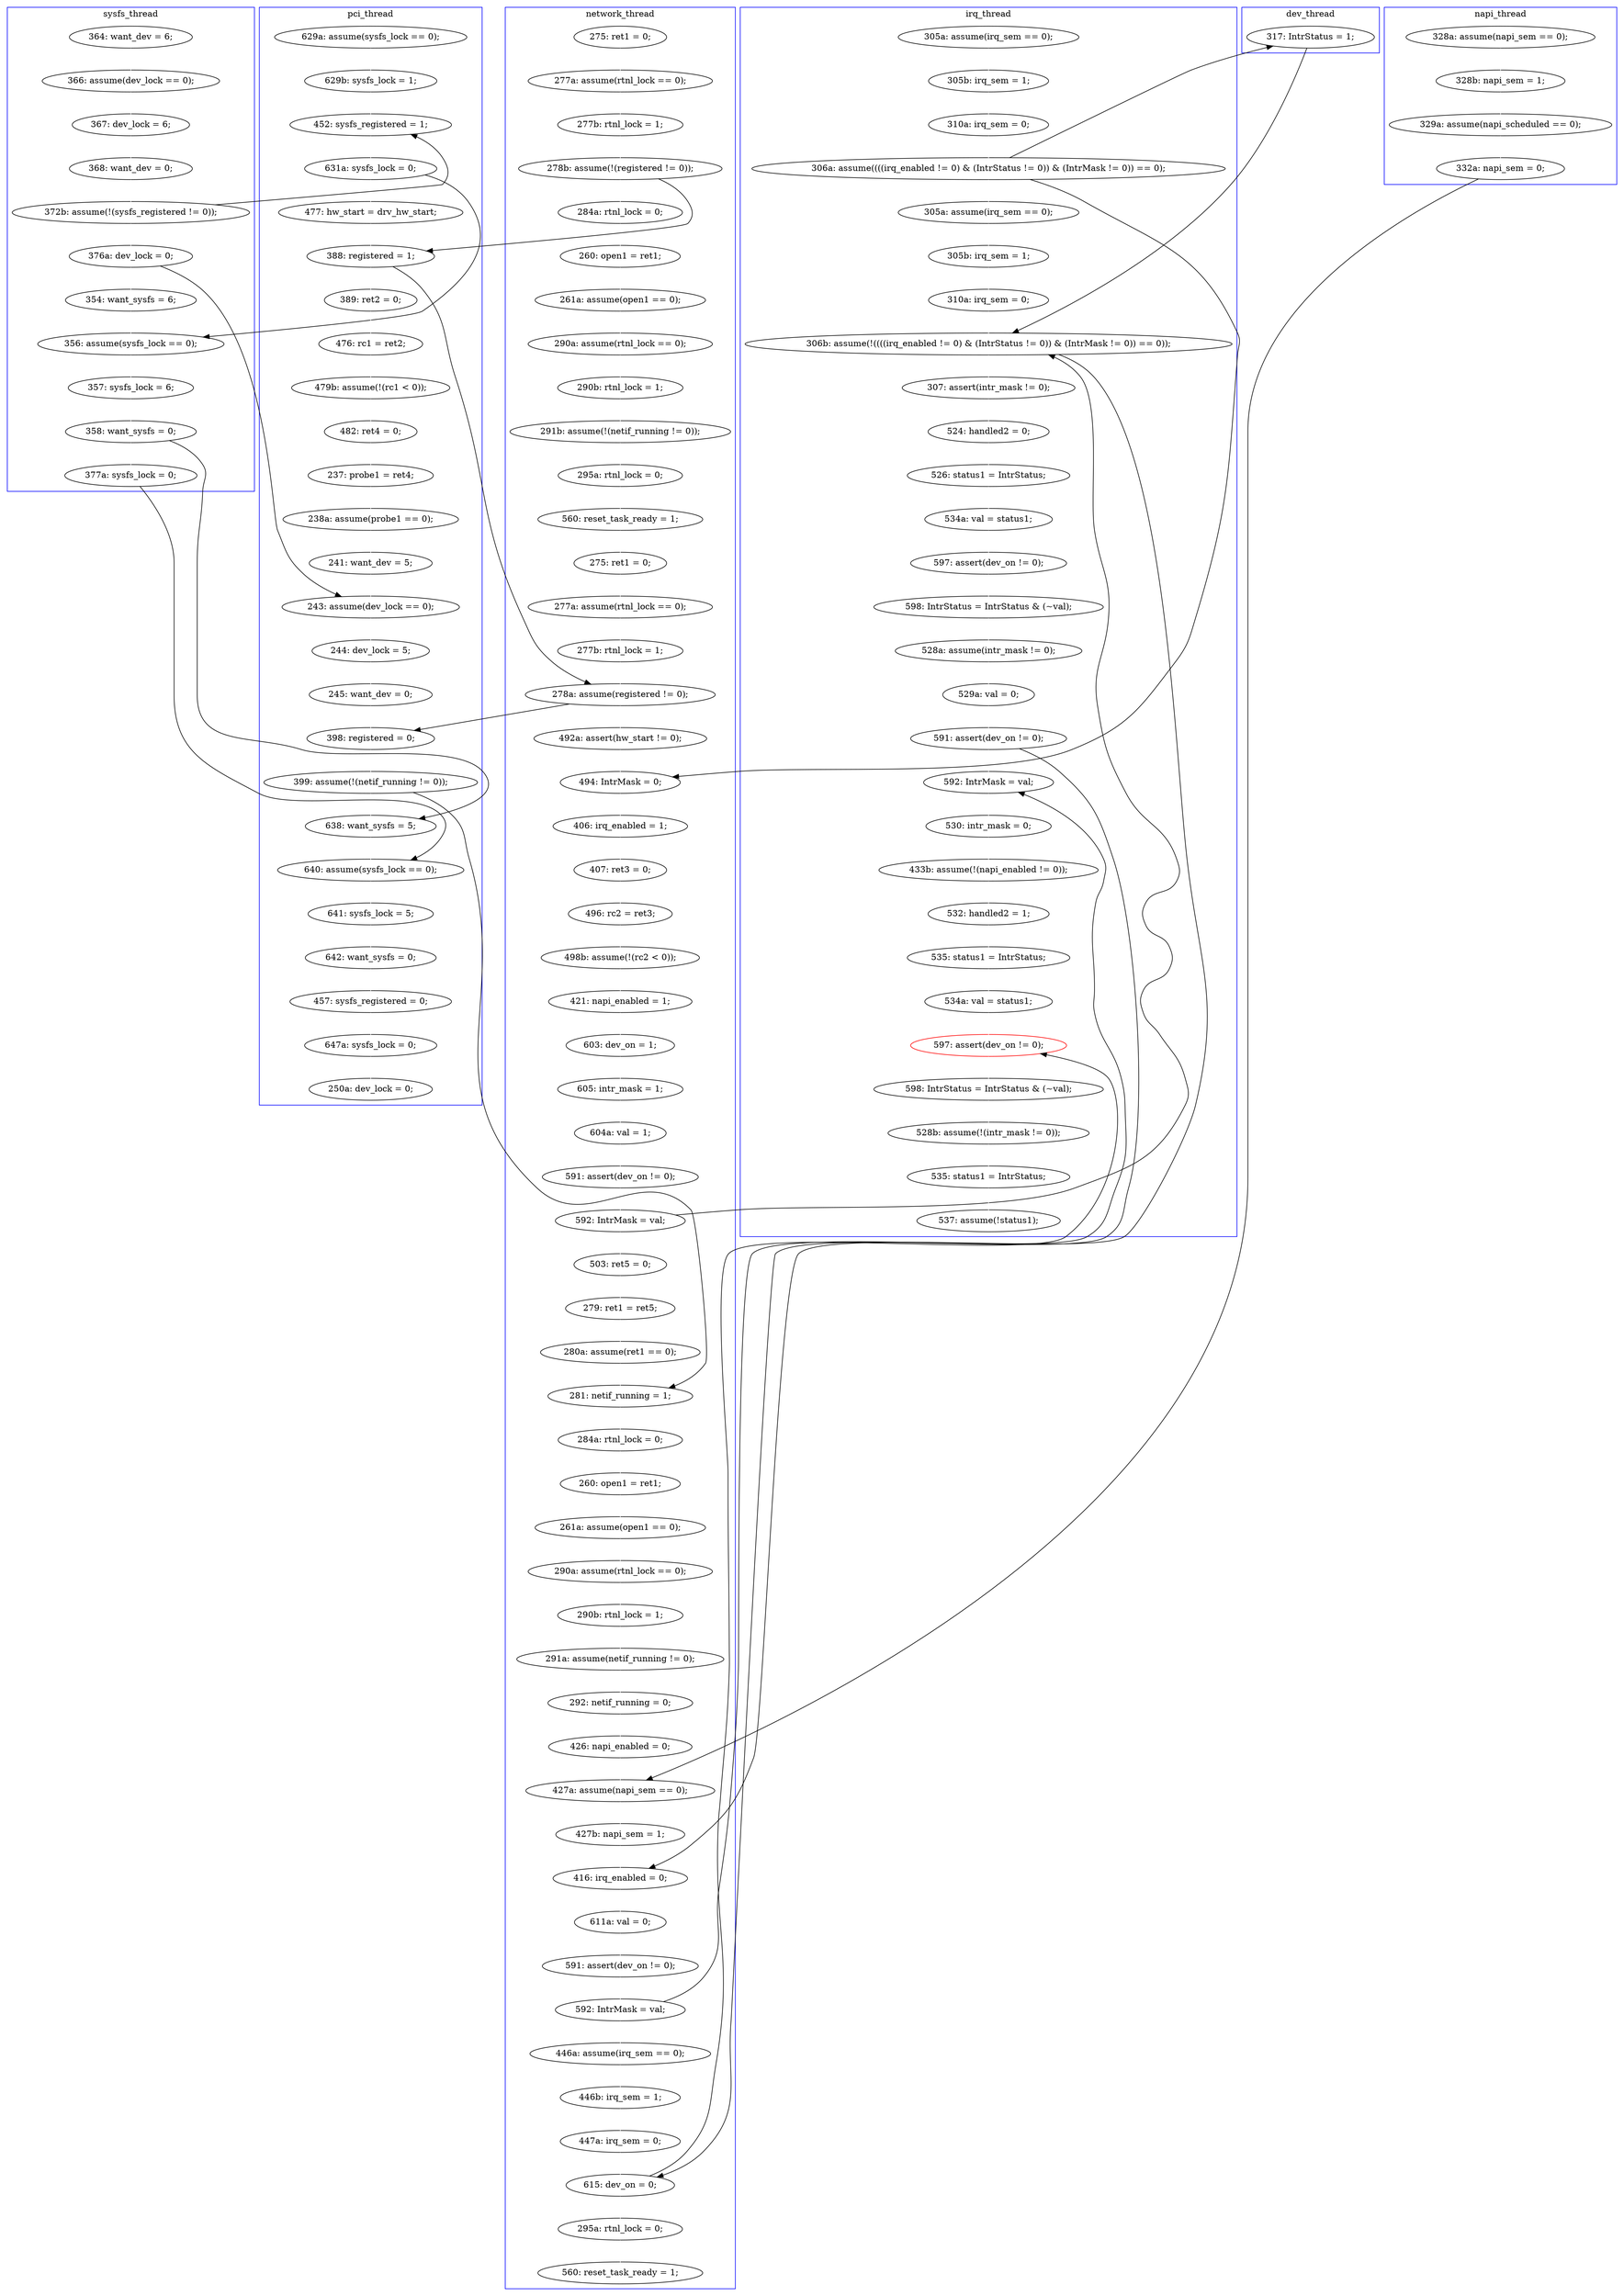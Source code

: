 digraph Counterexample {
	142 -> 143 [color = white, style = solid]
	211 -> 236 [color = white, style = solid]
	51 -> 53 [color = white, style = solid]
	234 -> 251 [color = white, style = solid]
	76 -> 77 [color = white, style = solid]
	213 -> 214 [color = white, style = solid]
	127 -> 162 [color = black, style = solid, constraint = false]
	189 -> 193 [color = white, style = solid]
	68 -> 70 [color = white, style = solid]
	199 -> 233 [color = white, style = solid]
	233 -> 234 [color = white, style = solid]
	35 -> 137 [color = black, style = solid, constraint = false]
	122 -> 123 [color = white, style = solid]
	128 -> 129 [color = black, style = solid, constraint = false]
	70 -> 80 [color = white, style = solid]
	60 -> 61 [color = white, style = solid]
	33 -> 35 [color = white, style = solid]
	150 -> 164 [color = white, style = solid]
	57 -> 75 [color = white, style = solid]
	170 -> 171 [color = white, style = solid]
	278 -> 280 [color = white, style = solid]
	259 -> 285 [color = black, style = solid, constraint = false]
	256 -> 259 [color = white, style = solid]
	173 -> 174 [color = white, style = solid]
	44 -> 110 [color = black, style = solid, constraint = false]
	177 -> 180 [color = white, style = solid]
	241 -> 244 [color = white, style = solid]
	99 -> 101 [color = white, style = solid]
	202 -> 205 [color = white, style = solid]
	136 -> 137 [color = white, style = solid]
	173 -> 232 [color = black, style = solid, constraint = false]
	290 -> 300 [color = white, style = solid]
	193 -> 202 [color = white, style = solid]
	92 -> 113 [color = white, style = solid]
	166 -> 170 [color = white, style = solid]
	94 -> 99 [color = white, style = solid]
	118 -> 119 [color = white, style = solid]
	87 -> 173 [color = black, style = solid, constraint = false]
	35 -> 87 [color = black, style = solid, constraint = false]
	35 -> 153 [color = white, style = solid]
	29 -> 30 [color = white, style = solid]
	209 -> 210 [color = white, style = solid]
	144 -> 147 [color = white, style = solid]
	251 -> 253 [color = white, style = solid]
	205 -> 213 [color = white, style = solid]
	147 -> 150 [color = white, style = solid]
	254 -> 255 [color = white, style = solid]
	137 -> 142 [color = white, style = solid]
	125 -> 127 [color = white, style = solid]
	131 -> 162 [color = white, style = solid]
	281 -> 283 [color = white, style = solid]
	117 -> 118 [color = white, style = solid]
	127 -> 136 [color = white, style = solid]
	171 -> 176 [color = white, style = solid]
	224 -> 225 [color = white, style = solid]
	30 -> 33 [color = white, style = solid]
	119 -> 122 [color = white, style = solid]
	64 -> 67 [color = white, style = solid]
	154 -> 158 [color = white, style = solid]
	80 -> 92 [color = white, style = solid]
	232 -> 241 [color = white, style = solid]
	53 -> 90 [color = white, style = solid]
	165 -> 166 [color = white, style = solid]
	262 -> 278 [color = white, style = solid]
	40 -> 41 [color = white, style = solid]
	114 -> 117 [color = white, style = solid]
	171 -> 173 [color = black, style = solid, constraint = false]
	253 -> 262 [color = white, style = solid]
	264 -> 269 [color = white, style = solid]
	61 -> 64 [color = white, style = solid]
	272 -> 292 [color = white, style = solid]
	67 -> 68 [color = white, style = solid]
	244 -> 245 [color = white, style = solid]
	216 -> 218 [color = white, style = solid]
	110 -> 111 [color = white, style = solid]
	79 -> 128 [color = white, style = solid]
	245 -> 254 [color = white, style = solid]
	105 -> 110 [color = white, style = solid]
	41 -> 42 [color = white, style = solid]
	236 -> 272 [color = white, style = solid]
	286 -> 290 [color = white, style = solid]
	186 -> 190 [color = white, style = solid]
	158 -> 173 [color = white, style = solid]
	128 -> 192 [color = white, style = solid]
	101 -> 105 [color = white, style = solid]
	201 -> 209 [color = white, style = solid]
	245 -> 253 [color = black, style = solid, constraint = false]
	75 -> 76 [color = white, style = solid]
	50 -> 51 [color = white, style = solid]
	280 -> 281 [color = white, style = solid]
	214 -> 216 [color = white, style = solid]
	163 -> 189 [color = black, style = solid, constraint = false]
	180 -> 189 [color = white, style = solid]
	110 -> 127 [color = black, style = solid, constraint = false]
	113 -> 124 [color = white, style = solid]
	300 -> 301 [color = white, style = solid]
	196 -> 201 [color = black, style = solid, constraint = false]
	101 -> 194 [color = black, style = solid, constraint = false]
	195 -> 196 [color = white, style = solid]
	123 -> 129 [color = white, style = solid]
	196 -> 206 [color = white, style = solid]
	162 -> 163 [color = white, style = solid]
	174 -> 185 [color = white, style = solid]
	192 -> 194 [color = white, style = solid]
	225 -> 232 [color = white, style = solid]
	93 -> 94 [color = white, style = solid]
	130 -> 131 [color = white, style = solid]
	143 -> 144 [color = white, style = solid]
	259 -> 264 [color = white, style = solid]
	153 -> 154 [color = white, style = solid]
	206 -> 209 [color = black, style = solid, constraint = false]
	194 -> 195 [color = white, style = solid]
	90 -> 224 [color = black, style = solid, constraint = false]
	223 -> 224 [color = white, style = solid]
	163 -> 201 [color = white, style = solid]
	283 -> 285 [color = white, style = solid]
	285 -> 286 [color = white, style = solid]
	176 -> 177 [color = white, style = solid]
	79 -> 99 [color = black, style = solid, constraint = false]
	44 -> 60 [color = white, style = solid]
	218 -> 223 [color = white, style = solid]
	164 -> 165 [color = white, style = solid]
	129 -> 130 [color = white, style = solid]
	42 -> 44 [color = white, style = solid]
	190 -> 197 [color = white, style = solid]
	77 -> 79 [color = white, style = solid]
	185 -> 186 [color = white, style = solid]
	111 -> 114 [color = white, style = solid]
	255 -> 256 [color = white, style = solid]
	124 -> 125 [color = white, style = solid]
	251 -> 259 [color = black, style = solid, constraint = false]
	210 -> 211 [color = white, style = solid]
	197 -> 199 [color = white, style = solid]
	subgraph cluster7 {
		label = dev_thread
		color = blue
		87  [label = "317: IntrStatus = 1;"]
	}
	subgraph cluster6 {
		label = sysfs_thread
		color = blue
		57  [label = "364: want_dev = 6;"]
		77  [label = "368: want_dev = 0;"]
		206  [label = "377a: sysfs_lock = 0;"]
		195  [label = "357: sysfs_lock = 6;"]
		128  [label = "376a: dev_lock = 0;"]
		76  [label = "367: dev_lock = 6;"]
		79  [label = "372b: assume(!(sysfs_registered != 0));"]
		192  [label = "354: want_sysfs = 6;"]
		194  [label = "356: assume(sysfs_lock == 0);"]
		196  [label = "358: want_sysfs = 0;"]
		75  [label = "366: assume(dev_lock == 0);"]
	}
	subgraph cluster4 {
		label = napi_thread
		color = blue
		51  [label = "328b: napi_sem = 1;"]
		53  [label = "329a: assume(napi_scheduled == 0);"]
		50  [label = "328a: assume(napi_sem == 0);"]
		90  [label = "332a: napi_sem = 0;"]
	}
	subgraph cluster1 {
		label = pci_thread
		color = blue
		292  [label = "250a: dev_lock = 0;"]
		163  [label = "399: assume(!(netif_running != 0));"]
		272  [label = "647a: sysfs_lock = 0;"]
		211  [label = "642: want_sysfs = 0;"]
		101  [label = "631a: sysfs_lock = 0;"]
		117  [label = "479b: assume(!(rc1 < 0));"]
		209  [label = "640: assume(sysfs_lock == 0);"]
		210  [label = "641: sysfs_lock = 5;"]
		130  [label = "244: dev_lock = 5;"]
		201  [label = "638: want_sysfs = 5;"]
		93  [label = "629a: assume(sysfs_lock == 0);"]
		236  [label = "457: sysfs_registered = 0;"]
		122  [label = "238a: assume(probe1 == 0);"]
		94  [label = "629b: sysfs_lock = 1;"]
		118  [label = "482: ret4 = 0;"]
		129  [label = "243: assume(dev_lock == 0);"]
		105  [label = "477: hw_start = drv_hw_start;"]
		114  [label = "476: rc1 = ret2;"]
		131  [label = "245: want_dev = 0;"]
		119  [label = "237: probe1 = ret4;"]
		110  [label = "388: registered = 1;"]
		99  [label = "452: sysfs_registered = 1;"]
		111  [label = "389: ret2 = 0;"]
		123  [label = "241: want_dev = 5;"]
		162  [label = "398: registered = 0;"]
	}
	subgraph cluster3 {
		label = irq_thread
		color = blue
		33  [label = "310a: irq_sem = 0;"]
		30  [label = "305b: irq_sem = 1;"]
		199  [label = "598: IntrStatus = IntrStatus & (~val);"]
		173  [label = "306b: assume(!((((irq_enabled != 0) & (IntrStatus != 0)) & (IntrMask != 0)) == 0));"]
		253  [label = "592: IntrMask = val;"]
		290  [label = "528b: assume(!(intr_mask != 0));"]
		190  [label = "534a: val = status1;"]
		29  [label = "305a: assume(irq_sem == 0);"]
		281  [label = "535: status1 = IntrStatus;"]
		301  [label = "537: assume(!status1);"]
		234  [label = "529a: val = 0;"]
		286  [label = "598: IntrStatus = IntrStatus & (~val);"]
		278  [label = "433b: assume(!(napi_enabled != 0));"]
		280  [label = "532: handled2 = 1;"]
		158  [label = "310a: irq_sem = 0;"]
		283  [label = "534a: val = status1;"]
		300  [label = "535: status1 = IntrStatus;"]
		174  [label = "307: assert(intr_mask != 0);"]
		186  [label = "526: status1 = IntrStatus;"]
		154  [label = "305b: irq_sem = 1;"]
		35  [label = "306a: assume((((irq_enabled != 0) & (IntrStatus != 0)) & (IntrMask != 0)) == 0);"]
		262  [label = "530: intr_mask = 0;"]
		197  [label = "597: assert(dev_on != 0);"]
		185  [label = "524: handled2 = 0;"]
		153  [label = "305a: assume(irq_sem == 0);"]
		233  [label = "528a: assume(intr_mask != 0);"]
		285  [label = "597: assert(dev_on != 0);", color = red]
		251  [label = "591: assert(dev_on != 0);"]
	}
	subgraph cluster2 {
		label = network_thread
		color = blue
		41  [label = "277a: assume(rtnl_lock == 0);"]
		67  [label = "290a: assume(rtnl_lock == 0);"]
		171  [label = "592: IntrMask = val;"]
		214  [label = "290b: rtnl_lock = 1;"]
		44  [label = "278b: assume(!(registered != 0));"]
		170  [label = "591: assert(dev_on != 0);"]
		124  [label = "277a: assume(rtnl_lock == 0);"]
		177  [label = "279: ret1 = ret5;"]
		113  [label = "275: ret1 = 0;"]
		213  [label = "290a: assume(rtnl_lock == 0);"]
		256  [label = "447a: irq_sem = 0;"]
		189  [label = "281: netif_running = 1;"]
		202  [label = "260: open1 = ret1;"]
		60  [label = "284a: rtnl_lock = 0;"]
		176  [label = "503: ret5 = 0;"]
		225  [label = "427b: napi_sem = 1;"]
		164  [label = "603: dev_on = 1;"]
		150  [label = "421: napi_enabled = 1;"]
		223  [label = "426: napi_enabled = 0;"]
		165  [label = "605: intr_mask = 1;"]
		40  [label = "275: ret1 = 0;"]
		180  [label = "280a: assume(ret1 == 0);"]
		241  [label = "611a: val = 0;"]
		137  [label = "494: IntrMask = 0;"]
		166  [label = "604a: val = 1;"]
		224  [label = "427a: assume(napi_sem == 0);"]
		218  [label = "292: netif_running = 0;"]
		61  [label = "260: open1 = ret1;"]
		70  [label = "291b: assume(!(netif_running != 0));"]
		143  [label = "407: ret3 = 0;"]
		147  [label = "498b: assume(!(rc2 < 0));"]
		42  [label = "277b: rtnl_lock = 1;"]
		245  [label = "592: IntrMask = val;"]
		144  [label = "496: rc2 = ret3;"]
		264  [label = "295a: rtnl_lock = 0;"]
		232  [label = "416: irq_enabled = 0;"]
		193  [label = "284a: rtnl_lock = 0;"]
		255  [label = "446b: irq_sem = 1;"]
		125  [label = "277b: rtnl_lock = 1;"]
		136  [label = "492a: assert(hw_start != 0);"]
		64  [label = "261a: assume(open1 == 0);"]
		142  [label = "406: irq_enabled = 1;"]
		205  [label = "261a: assume(open1 == 0);"]
		259  [label = "615: dev_on = 0;"]
		127  [label = "278a: assume(registered != 0);"]
		269  [label = "560: reset_task_ready = 1;"]
		216  [label = "291a: assume(netif_running != 0);"]
		254  [label = "446a: assume(irq_sem == 0);"]
		68  [label = "290b: rtnl_lock = 1;"]
		92  [label = "560: reset_task_ready = 1;"]
		80  [label = "295a: rtnl_lock = 0;"]
		244  [label = "591: assert(dev_on != 0);"]
	}
}